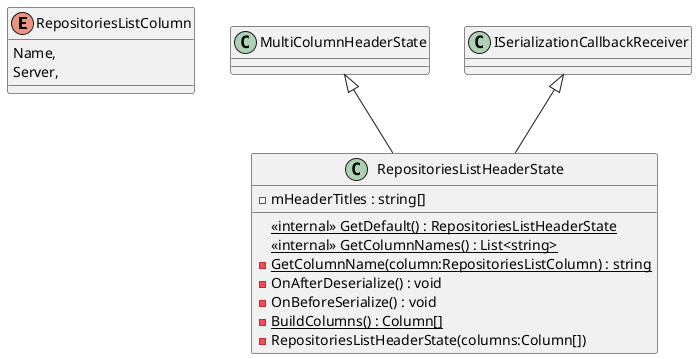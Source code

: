 @startuml
enum RepositoriesListColumn {
    Name,
    Server,
}
class RepositoriesListHeaderState {
    <<internal>> {static} GetDefault() : RepositoriesListHeaderState
    <<internal>> {static} GetColumnNames() : List<string>
    {static} - GetColumnName(column:RepositoriesListColumn) : string
    - OnAfterDeserialize() : void
    - OnBeforeSerialize() : void
    {static} - BuildColumns() : Column[]
    - RepositoriesListHeaderState(columns:Column[])
    - mHeaderTitles : string[]
}
MultiColumnHeaderState <|-- RepositoriesListHeaderState
ISerializationCallbackReceiver <|-- RepositoriesListHeaderState
@enduml
